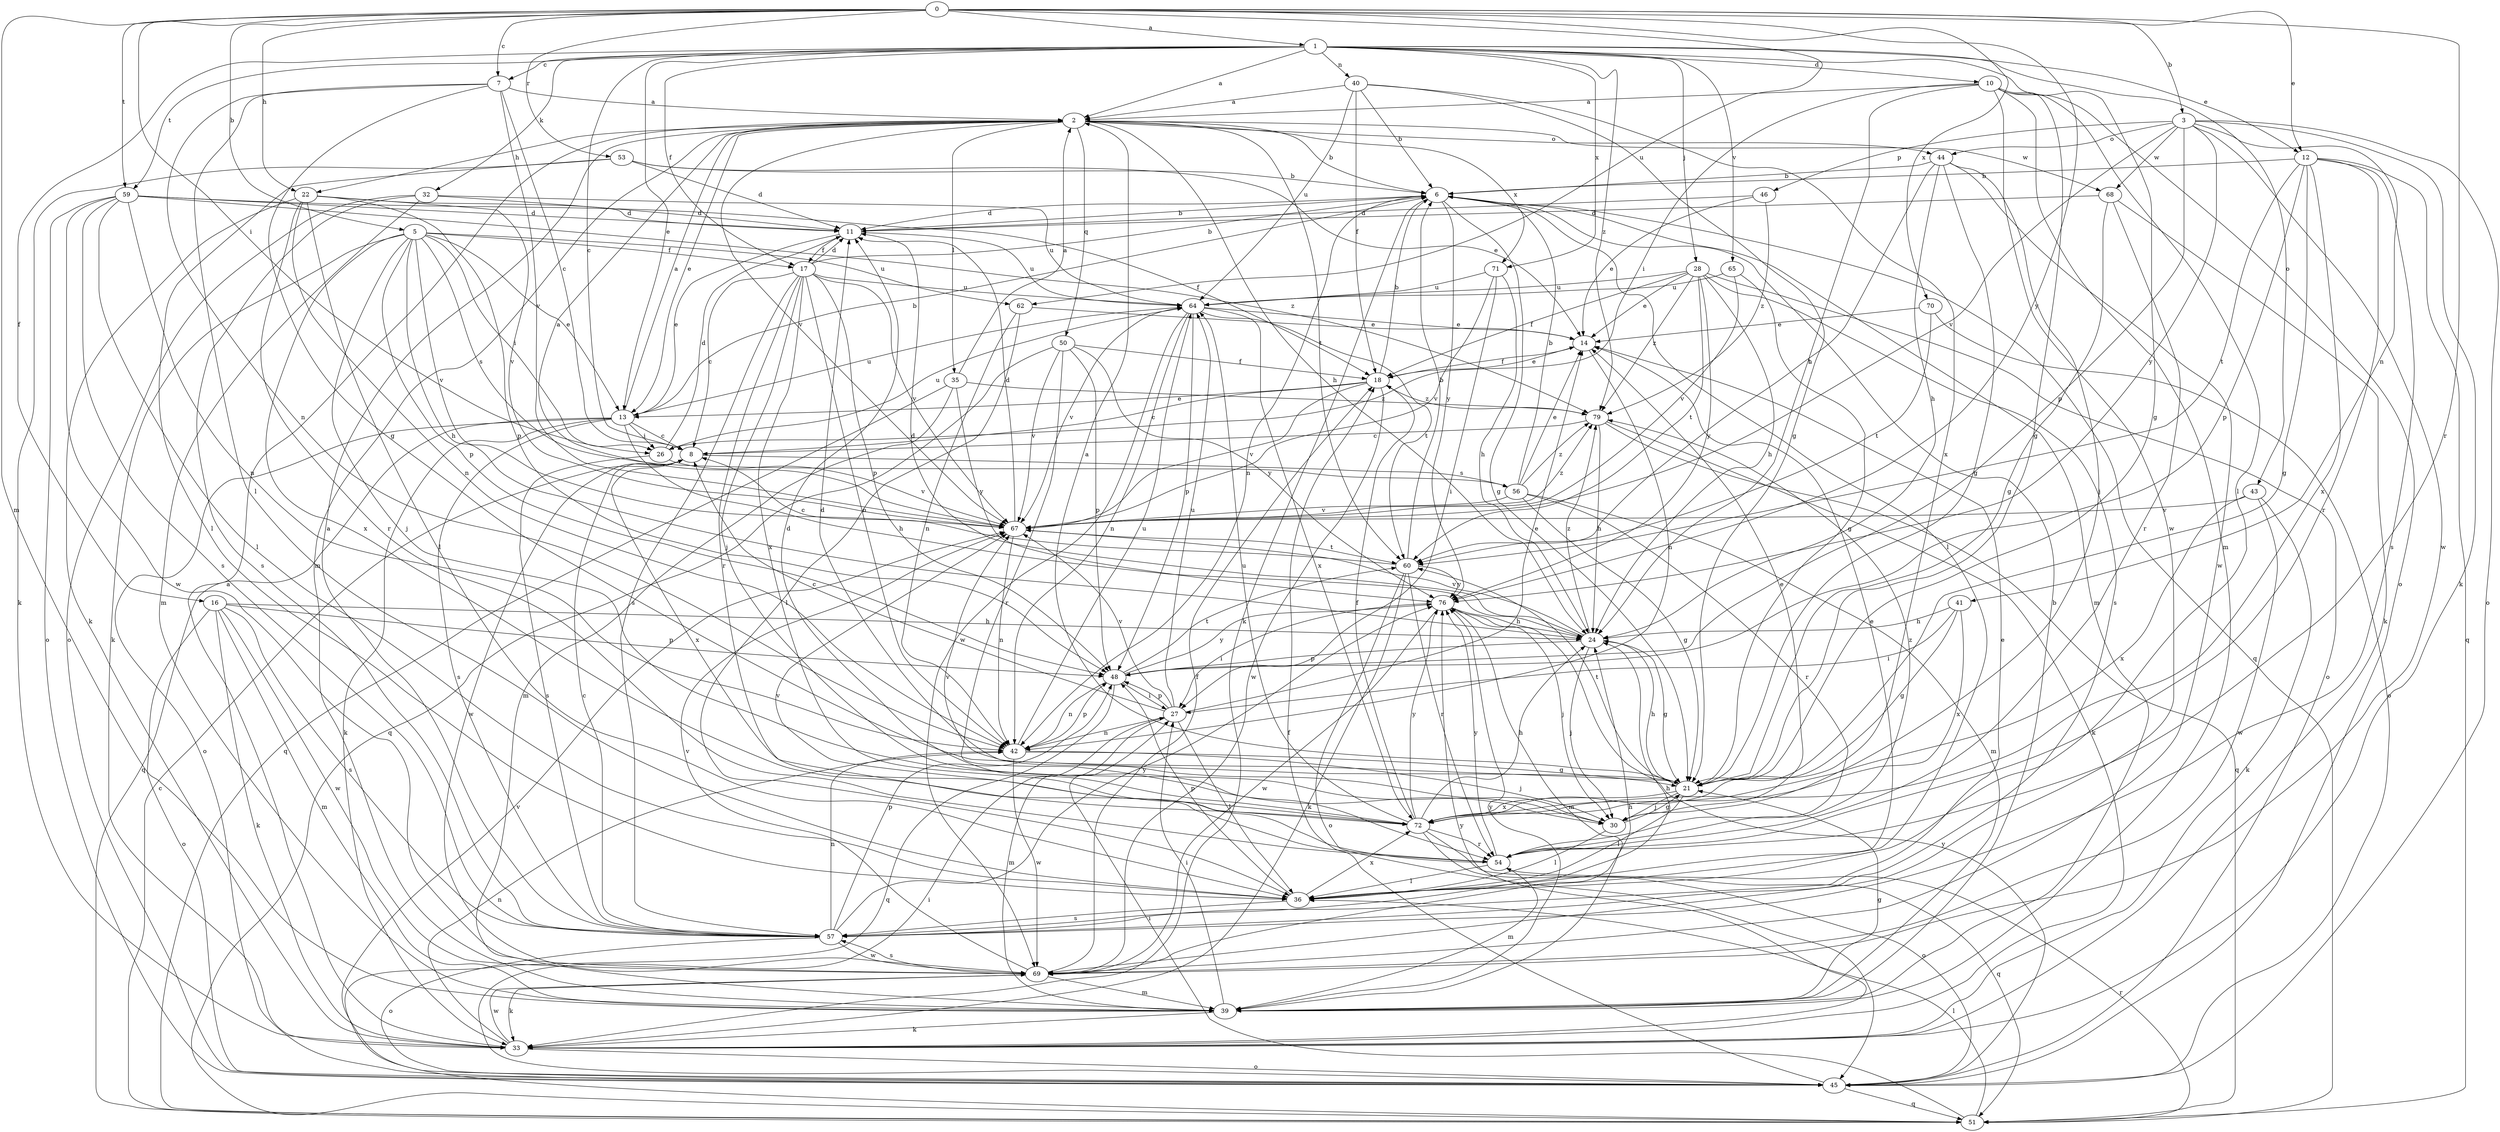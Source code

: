 strict digraph  {
0;
1;
2;
3;
5;
6;
7;
8;
10;
11;
12;
13;
14;
16;
17;
18;
21;
22;
24;
26;
27;
28;
30;
32;
33;
35;
36;
39;
40;
41;
42;
43;
44;
45;
46;
48;
50;
51;
53;
54;
56;
57;
59;
60;
62;
64;
65;
67;
68;
69;
70;
71;
72;
76;
79;
0 -> 1  [label=a];
0 -> 3  [label=b];
0 -> 5  [label=b];
0 -> 7  [label=c];
0 -> 12  [label=e];
0 -> 22  [label=h];
0 -> 26  [label=i];
0 -> 39  [label=m];
0 -> 53  [label=r];
0 -> 54  [label=r];
0 -> 59  [label=t];
0 -> 62  [label=u];
0 -> 70  [label=x];
0 -> 76  [label=y];
1 -> 2  [label=a];
1 -> 7  [label=c];
1 -> 8  [label=c];
1 -> 10  [label=d];
1 -> 12  [label=e];
1 -> 13  [label=e];
1 -> 16  [label=f];
1 -> 17  [label=f];
1 -> 21  [label=g];
1 -> 28  [label=j];
1 -> 32  [label=k];
1 -> 40  [label=n];
1 -> 43  [label=o];
1 -> 59  [label=t];
1 -> 65  [label=v];
1 -> 71  [label=x];
1 -> 79  [label=z];
2 -> 6  [label=b];
2 -> 13  [label=e];
2 -> 22  [label=h];
2 -> 24  [label=h];
2 -> 35  [label=l];
2 -> 39  [label=m];
2 -> 44  [label=o];
2 -> 50  [label=q];
2 -> 60  [label=t];
2 -> 67  [label=v];
2 -> 68  [label=w];
2 -> 71  [label=x];
3 -> 33  [label=k];
3 -> 41  [label=n];
3 -> 44  [label=o];
3 -> 45  [label=o];
3 -> 46  [label=p];
3 -> 48  [label=p];
3 -> 67  [label=v];
3 -> 68  [label=w];
3 -> 69  [label=w];
3 -> 76  [label=y];
5 -> 13  [label=e];
5 -> 17  [label=f];
5 -> 24  [label=h];
5 -> 26  [label=i];
5 -> 30  [label=j];
5 -> 33  [label=k];
5 -> 48  [label=p];
5 -> 56  [label=s];
5 -> 62  [label=u];
5 -> 67  [label=v];
5 -> 72  [label=x];
6 -> 11  [label=d];
6 -> 21  [label=g];
6 -> 33  [label=k];
6 -> 36  [label=l];
6 -> 39  [label=m];
6 -> 42  [label=n];
6 -> 51  [label=q];
6 -> 76  [label=y];
7 -> 2  [label=a];
7 -> 8  [label=c];
7 -> 21  [label=g];
7 -> 36  [label=l];
7 -> 42  [label=n];
7 -> 67  [label=v];
8 -> 56  [label=s];
8 -> 69  [label=w];
8 -> 72  [label=x];
10 -> 2  [label=a];
10 -> 21  [label=g];
10 -> 24  [label=h];
10 -> 26  [label=i];
10 -> 36  [label=l];
10 -> 39  [label=m];
10 -> 45  [label=o];
10 -> 69  [label=w];
11 -> 6  [label=b];
11 -> 13  [label=e];
11 -> 17  [label=f];
11 -> 64  [label=u];
12 -> 6  [label=b];
12 -> 21  [label=g];
12 -> 48  [label=p];
12 -> 51  [label=q];
12 -> 54  [label=r];
12 -> 57  [label=s];
12 -> 60  [label=t];
12 -> 72  [label=x];
13 -> 2  [label=a];
13 -> 6  [label=b];
13 -> 8  [label=c];
13 -> 24  [label=h];
13 -> 26  [label=i];
13 -> 33  [label=k];
13 -> 45  [label=o];
13 -> 51  [label=q];
13 -> 57  [label=s];
13 -> 64  [label=u];
14 -> 18  [label=f];
14 -> 42  [label=n];
16 -> 24  [label=h];
16 -> 33  [label=k];
16 -> 39  [label=m];
16 -> 45  [label=o];
16 -> 48  [label=p];
16 -> 57  [label=s];
16 -> 69  [label=w];
17 -> 6  [label=b];
17 -> 8  [label=c];
17 -> 11  [label=d];
17 -> 30  [label=j];
17 -> 42  [label=n];
17 -> 48  [label=p];
17 -> 54  [label=r];
17 -> 57  [label=s];
17 -> 64  [label=u];
17 -> 67  [label=v];
17 -> 72  [label=x];
18 -> 6  [label=b];
18 -> 8  [label=c];
18 -> 13  [label=e];
18 -> 14  [label=e];
18 -> 67  [label=v];
18 -> 69  [label=w];
18 -> 79  [label=z];
21 -> 2  [label=a];
21 -> 11  [label=d];
21 -> 24  [label=h];
21 -> 30  [label=j];
21 -> 36  [label=l];
21 -> 60  [label=t];
21 -> 72  [label=x];
22 -> 11  [label=d];
22 -> 33  [label=k];
22 -> 36  [label=l];
22 -> 42  [label=n];
22 -> 48  [label=p];
22 -> 54  [label=r];
22 -> 67  [label=v];
24 -> 11  [label=d];
24 -> 21  [label=g];
24 -> 30  [label=j];
24 -> 48  [label=p];
24 -> 67  [label=v];
24 -> 79  [label=z];
26 -> 11  [label=d];
26 -> 57  [label=s];
26 -> 64  [label=u];
26 -> 67  [label=v];
27 -> 8  [label=c];
27 -> 14  [label=e];
27 -> 36  [label=l];
27 -> 39  [label=m];
27 -> 42  [label=n];
27 -> 48  [label=p];
27 -> 64  [label=u];
27 -> 67  [label=v];
28 -> 14  [label=e];
28 -> 18  [label=f];
28 -> 24  [label=h];
28 -> 45  [label=o];
28 -> 57  [label=s];
28 -> 60  [label=t];
28 -> 64  [label=u];
28 -> 76  [label=y];
28 -> 79  [label=z];
30 -> 14  [label=e];
30 -> 21  [label=g];
30 -> 36  [label=l];
30 -> 67  [label=v];
32 -> 11  [label=d];
32 -> 39  [label=m];
32 -> 45  [label=o];
32 -> 57  [label=s];
32 -> 64  [label=u];
33 -> 2  [label=a];
33 -> 42  [label=n];
33 -> 45  [label=o];
33 -> 69  [label=w];
33 -> 76  [label=y];
35 -> 2  [label=a];
35 -> 39  [label=m];
35 -> 51  [label=q];
35 -> 76  [label=y];
35 -> 79  [label=z];
36 -> 14  [label=e];
36 -> 48  [label=p];
36 -> 57  [label=s];
36 -> 72  [label=x];
39 -> 6  [label=b];
39 -> 21  [label=g];
39 -> 27  [label=i];
39 -> 33  [label=k];
39 -> 76  [label=y];
40 -> 2  [label=a];
40 -> 6  [label=b];
40 -> 18  [label=f];
40 -> 21  [label=g];
40 -> 64  [label=u];
40 -> 72  [label=x];
41 -> 21  [label=g];
41 -> 24  [label=h];
41 -> 27  [label=i];
41 -> 72  [label=x];
42 -> 21  [label=g];
42 -> 30  [label=j];
42 -> 48  [label=p];
42 -> 64  [label=u];
42 -> 69  [label=w];
43 -> 33  [label=k];
43 -> 67  [label=v];
43 -> 69  [label=w];
43 -> 72  [label=x];
44 -> 6  [label=b];
44 -> 21  [label=g];
44 -> 24  [label=h];
44 -> 30  [label=j];
44 -> 60  [label=t];
44 -> 69  [label=w];
45 -> 18  [label=f];
45 -> 27  [label=i];
45 -> 51  [label=q];
45 -> 67  [label=v];
45 -> 76  [label=y];
46 -> 11  [label=d];
46 -> 14  [label=e];
46 -> 79  [label=z];
48 -> 27  [label=i];
48 -> 42  [label=n];
48 -> 51  [label=q];
48 -> 60  [label=t];
48 -> 76  [label=y];
50 -> 18  [label=f];
50 -> 48  [label=p];
50 -> 51  [label=q];
50 -> 54  [label=r];
50 -> 67  [label=v];
50 -> 76  [label=y];
51 -> 8  [label=c];
51 -> 27  [label=i];
51 -> 36  [label=l];
51 -> 54  [label=r];
53 -> 6  [label=b];
53 -> 11  [label=d];
53 -> 14  [label=e];
53 -> 33  [label=k];
53 -> 36  [label=l];
54 -> 36  [label=l];
54 -> 39  [label=m];
54 -> 67  [label=v];
54 -> 76  [label=y];
54 -> 79  [label=z];
56 -> 6  [label=b];
56 -> 14  [label=e];
56 -> 21  [label=g];
56 -> 39  [label=m];
56 -> 54  [label=r];
56 -> 67  [label=v];
56 -> 79  [label=z];
57 -> 2  [label=a];
57 -> 8  [label=c];
57 -> 14  [label=e];
57 -> 24  [label=h];
57 -> 42  [label=n];
57 -> 45  [label=o];
57 -> 48  [label=p];
57 -> 69  [label=w];
57 -> 76  [label=y];
59 -> 11  [label=d];
59 -> 18  [label=f];
59 -> 36  [label=l];
59 -> 42  [label=n];
59 -> 45  [label=o];
59 -> 57  [label=s];
59 -> 69  [label=w];
59 -> 79  [label=z];
60 -> 6  [label=b];
60 -> 8  [label=c];
60 -> 33  [label=k];
60 -> 45  [label=o];
60 -> 54  [label=r];
60 -> 76  [label=y];
62 -> 14  [label=e];
62 -> 36  [label=l];
62 -> 42  [label=n];
64 -> 14  [label=e];
64 -> 42  [label=n];
64 -> 48  [label=p];
64 -> 60  [label=t];
64 -> 67  [label=v];
64 -> 69  [label=w];
64 -> 72  [label=x];
65 -> 21  [label=g];
65 -> 64  [label=u];
65 -> 67  [label=v];
67 -> 2  [label=a];
67 -> 11  [label=d];
67 -> 42  [label=n];
67 -> 60  [label=t];
67 -> 79  [label=z];
68 -> 11  [label=d];
68 -> 21  [label=g];
68 -> 33  [label=k];
68 -> 54  [label=r];
69 -> 18  [label=f];
69 -> 24  [label=h];
69 -> 33  [label=k];
69 -> 39  [label=m];
69 -> 57  [label=s];
69 -> 67  [label=v];
70 -> 14  [label=e];
70 -> 45  [label=o];
70 -> 60  [label=t];
71 -> 24  [label=h];
71 -> 27  [label=i];
71 -> 64  [label=u];
71 -> 67  [label=v];
72 -> 11  [label=d];
72 -> 18  [label=f];
72 -> 24  [label=h];
72 -> 45  [label=o];
72 -> 51  [label=q];
72 -> 54  [label=r];
72 -> 64  [label=u];
72 -> 76  [label=y];
76 -> 24  [label=h];
76 -> 27  [label=i];
76 -> 30  [label=j];
76 -> 39  [label=m];
76 -> 69  [label=w];
79 -> 8  [label=c];
79 -> 24  [label=h];
79 -> 33  [label=k];
79 -> 51  [label=q];
}
